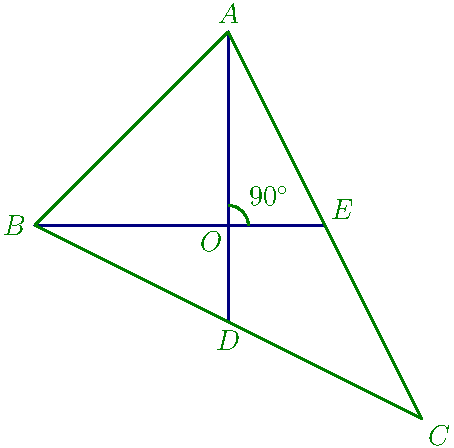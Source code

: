 settings.outformat = "png";
defaultpen(fontsize(14pt));
import geometry;

size(8cm);

pair A = (2,2);
pair B = (0,0);
pair E = (3,0);
pair D = (2, -1);
draw(A -- D, bp+0.5*blue);
draw(B -- E, bp+0.5*blue);
point F = relpoint(line(A, E), 3);
point G = relpoint(line(B, D), 3);
point C = intersectionpoint(line(A, F), line(B, G));
draw(A -- B, bp+0.5*green);
draw(A -- C, bp+0.5*green);
draw(B -- C, bp+0.5*green);
label("$A$", A, align=N, bp+0.5*green);
label("$B$", B, align=W, bp+0.5*green);
label("$C$", C, align=SE, bp+0.5*green);
label("$D$", D, align=S, bp+0.5*green);
label("$E$", E, align=NE, bp+0.5*green);
point O = intersectionpoint(line(B, E), line(A, D));
label("$O$", O, align=SW, bp+0.5*green);
markangle("$90^\circ$", radius=10, E, O, A, bp+0.5*green);
